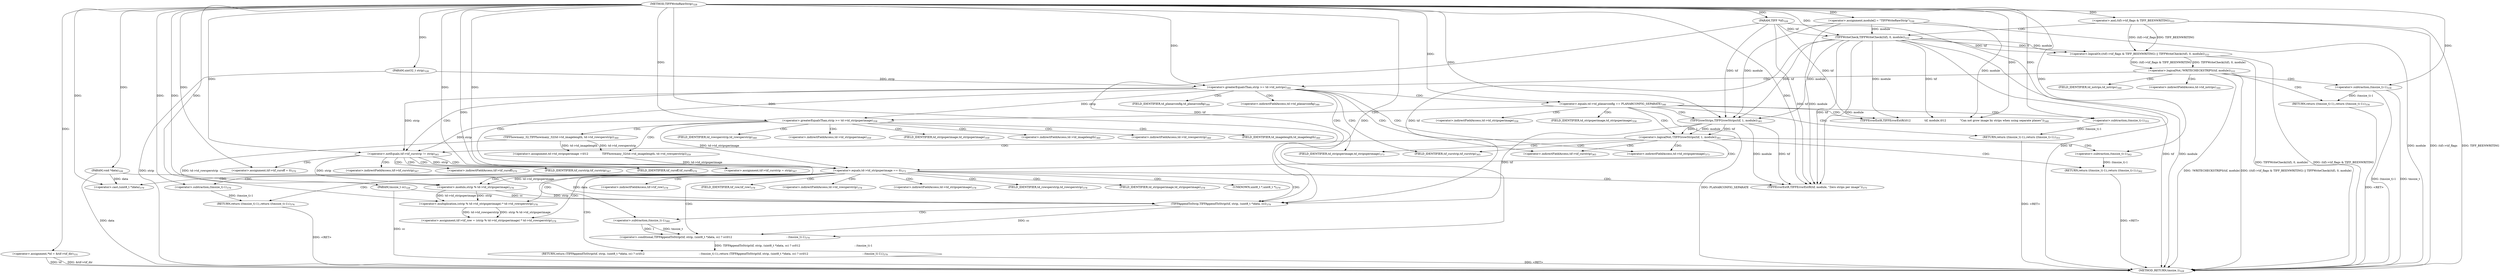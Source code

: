 digraph "TIFFWriteRawStrip" {  
"31163" [label = <(METHOD,TIFFWriteRawStrip)<SUB>328</SUB>> ]
"31306" [label = <(METHOD_RETURN,tmsize_t)<SUB>328</SUB>> ]
"31164" [label = <(PARAM,TIFF *tif)<SUB>328</SUB>> ]
"31165" [label = <(PARAM,uint32_t strip)<SUB>328</SUB>> ]
"31166" [label = <(PARAM,void *data)<SUB>328</SUB>> ]
"31167" [label = <(PARAM,tmsize_t cc)<SUB>328</SUB>> ]
"31170" [label = <(&lt;operator&gt;.assignment,module[] = &quot;TIFFWriteRawStrip&quot;)<SUB>330</SUB>> ]
"31174" [label = <(&lt;operator&gt;.assignment,*td = &amp;tif-&gt;tif_dir)<SUB>331</SUB>> ]
"31280" [label = <(&lt;operator&gt;.assignment,tif-&gt;tif_row = (strip % td-&gt;td_stripsperimage) * td-&gt;td_rowsperstrip)<SUB>378</SUB>> ]
"31293" [label = <(RETURN,return (TIFFAppendToStrip(tif, strip, (uint8_t *)data, cc) ? cc\012                                                               : (tmsize_t)-1);,return (TIFFAppendToStrip(tif, strip, (uint8_t *)data, cc) ? cc\012                                                               : (tmsize_t)-1);)<SUB>379</SUB>> ]
"31181" [label = <(&lt;operator&gt;.logicalNot,!WRITECHECKSTRIPS(tif, module))<SUB>333</SUB>> ]
"31198" [label = <(&lt;operator&gt;.greaterEqualsThan,strip &gt;= td-&gt;td_nstrips)<SUB>344</SUB>> ]
"31249" [label = <(&lt;operator&gt;.notEquals,tif-&gt;tif_curstrip != strip)<SUB>365</SUB>> ]
"31266" [label = <(&lt;operator&gt;.equals,td-&gt;td_stripsperimage == 0)<SUB>373</SUB>> ]
"31294" [label = <(&lt;operator&gt;.conditional,TIFFAppendToStrip(tif, strip, (uint8_t *)data, cc) ? cc\012                                                               : (tmsize_t)-1)<SUB>379</SUB>> ]
"31193" [label = <(RETURN,return ((tmsize_t)-1);,return ((tmsize_t)-1);)<SUB>334</SUB>> ]
"31255" [label = <(&lt;operator&gt;.assignment,tif-&gt;tif_curstrip = strip)<SUB>367</SUB>> ]
"31260" [label = <(&lt;operator&gt;.assignment,tif-&gt;tif_curoff = 0)<SUB>370</SUB>> ]
"31272" [label = <(TIFFErrorExtR,TIFFErrorExtR(tif, module, &quot;Zero strips per image&quot;))<SUB>375</SUB>> ]
"31276" [label = <(RETURN,return ((tmsize_t)-1);,return ((tmsize_t)-1);)<SUB>376</SUB>> ]
"31284" [label = <(&lt;operator&gt;.multiplication,(strip % td-&gt;td_stripsperimage) * td-&gt;td_rowsperstrip)<SUB>378</SUB>> ]
"31182" [label = <(&lt;operator&gt;.logicalOr,((tif)-&gt;tif_flags &amp; TIFF_BEENWRITING) || TIFFWriteCheck((tif), 0, module))<SUB>333</SUB>> ]
"31194" [label = <(&lt;operator&gt;.subtraction,(tmsize_t)-1)<SUB>334</SUB>> ]
"31205" [label = <(&lt;operator&gt;.equals,td-&gt;td_planarconfig == PLANARCONFIG_SEPARATE)<SUB>346</SUB>> ]
"31220" [label = <(&lt;operator&gt;.greaterEqualsThan,strip &gt;= td-&gt;td_stripsperimage)<SUB>358</SUB>> ]
"31238" [label = <(&lt;operator&gt;.logicalNot,!TIFFGrowStrips(tif, 1, module))<SUB>361</SUB>> ]
"31277" [label = <(&lt;operator&gt;.subtraction,(tmsize_t)-1)<SUB>376</SUB>> ]
"31285" [label = <(&lt;operator&gt;.modulo,strip % td-&gt;td_stripsperimage)<SUB>378</SUB>> ]
"31295" [label = <(TIFFAppendToStrip,TIFFAppendToStrip(tif, strip, (uint8_t *)data, cc))<SUB>379</SUB>> ]
"31303" [label = <(&lt;operator&gt;.subtraction,(tmsize_t)-1)<SUB>380</SUB>> ]
"31183" [label = <(&lt;operator&gt;.and,(tif)-&gt;tif_flags &amp; TIFF_BEENWRITING)<SUB>333</SUB>> ]
"31188" [label = <(TIFFWriteCheck,TIFFWriteCheck((tif), 0, module))<SUB>333</SUB>> ]
"31211" [label = <(TIFFErrorExtR,TIFFErrorExtR(\012                tif, module,\012                &quot;Can not grow image by strips when using separate planes&quot;))<SUB>348</SUB>> ]
"31215" [label = <(RETURN,return ((tmsize_t)-1);,return ((tmsize_t)-1);)<SUB>351</SUB>> ]
"31226" [label = <(&lt;operator&gt;.assignment,td-&gt;td_stripsperimage =\012                TIFFhowmany_32(td-&gt;td_imagelength, td-&gt;td_rowsperstrip))<SUB>359</SUB>> ]
"31244" [label = <(RETURN,return ((tmsize_t)-1);,return ((tmsize_t)-1);)<SUB>362</SUB>> ]
"31298" [label = <(&lt;operator&gt;.cast,(uint8_t *)data)<SUB>379</SUB>> ]
"31216" [label = <(&lt;operator&gt;.subtraction,(tmsize_t)-1)<SUB>351</SUB>> ]
"31239" [label = <(TIFFGrowStrips,TIFFGrowStrips(tif, 1, module))<SUB>361</SUB>> ]
"31245" [label = <(&lt;operator&gt;.subtraction,(tmsize_t)-1)<SUB>362</SUB>> ]
"31230" [label = <(TIFFhowmany_32,TIFFhowmany_32(td-&gt;td_imagelength, td-&gt;td_rowsperstrip))<SUB>360</SUB>> ]
"31281" [label = <(&lt;operator&gt;.indirectFieldAccess,tif-&gt;tif_row)<SUB>378</SUB>> ]
"31200" [label = <(&lt;operator&gt;.indirectFieldAccess,td-&gt;td_nstrips)<SUB>344</SUB>> ]
"31250" [label = <(&lt;operator&gt;.indirectFieldAccess,tif-&gt;tif_curstrip)<SUB>365</SUB>> ]
"31267" [label = <(&lt;operator&gt;.indirectFieldAccess,td-&gt;td_stripsperimage)<SUB>373</SUB>> ]
"31283" [label = <(FIELD_IDENTIFIER,tif_row,tif_row)<SUB>378</SUB>> ]
"31290" [label = <(&lt;operator&gt;.indirectFieldAccess,td-&gt;td_rowsperstrip)<SUB>378</SUB>> ]
"31202" [label = <(FIELD_IDENTIFIER,td_nstrips,td_nstrips)<SUB>344</SUB>> ]
"31252" [label = <(FIELD_IDENTIFIER,tif_curstrip,tif_curstrip)<SUB>365</SUB>> ]
"31256" [label = <(&lt;operator&gt;.indirectFieldAccess,tif-&gt;tif_curstrip)<SUB>367</SUB>> ]
"31261" [label = <(&lt;operator&gt;.indirectFieldAccess,tif-&gt;tif_curoff)<SUB>370</SUB>> ]
"31269" [label = <(FIELD_IDENTIFIER,td_stripsperimage,td_stripsperimage)<SUB>373</SUB>> ]
"31287" [label = <(&lt;operator&gt;.indirectFieldAccess,td-&gt;td_stripsperimage)<SUB>378</SUB>> ]
"31292" [label = <(FIELD_IDENTIFIER,td_rowsperstrip,td_rowsperstrip)<SUB>378</SUB>> ]
"31206" [label = <(&lt;operator&gt;.indirectFieldAccess,td-&gt;td_planarconfig)<SUB>346</SUB>> ]
"31222" [label = <(&lt;operator&gt;.indirectFieldAccess,td-&gt;td_stripsperimage)<SUB>358</SUB>> ]
"31258" [label = <(FIELD_IDENTIFIER,tif_curstrip,tif_curstrip)<SUB>367</SUB>> ]
"31263" [label = <(FIELD_IDENTIFIER,tif_curoff,tif_curoff)<SUB>370</SUB>> ]
"31289" [label = <(FIELD_IDENTIFIER,td_stripsperimage,td_stripsperimage)<SUB>378</SUB>> ]
"31299" [label = <(UNKNOWN,uint8_t *,uint8_t *)<SUB>379</SUB>> ]
"31208" [label = <(FIELD_IDENTIFIER,td_planarconfig,td_planarconfig)<SUB>346</SUB>> ]
"31224" [label = <(FIELD_IDENTIFIER,td_stripsperimage,td_stripsperimage)<SUB>358</SUB>> ]
"31227" [label = <(&lt;operator&gt;.indirectFieldAccess,td-&gt;td_stripsperimage)<SUB>359</SUB>> ]
"31229" [label = <(FIELD_IDENTIFIER,td_stripsperimage,td_stripsperimage)<SUB>359</SUB>> ]
"31231" [label = <(&lt;operator&gt;.indirectFieldAccess,td-&gt;td_imagelength)<SUB>360</SUB>> ]
"31234" [label = <(&lt;operator&gt;.indirectFieldAccess,td-&gt;td_rowsperstrip)<SUB>360</SUB>> ]
"31233" [label = <(FIELD_IDENTIFIER,td_imagelength,td_imagelength)<SUB>360</SUB>> ]
"31236" [label = <(FIELD_IDENTIFIER,td_rowsperstrip,td_rowsperstrip)<SUB>360</SUB>> ]
  "31276" -> "31306"  [ label = "DDG: &lt;RET&gt;"] 
  "31193" -> "31306"  [ label = "DDG: &lt;RET&gt;"] 
  "31293" -> "31306"  [ label = "DDG: &lt;RET&gt;"] 
  "31244" -> "31306"  [ label = "DDG: &lt;RET&gt;"] 
  "31215" -> "31306"  [ label = "DDG: &lt;RET&gt;"] 
  "31164" -> "31306"  [ label = "DDG: tif"] 
  "31165" -> "31306"  [ label = "DDG: strip"] 
  "31166" -> "31306"  [ label = "DDG: data"] 
  "31167" -> "31306"  [ label = "DDG: cc"] 
  "31170" -> "31306"  [ label = "DDG: module"] 
  "31174" -> "31306"  [ label = "DDG: td"] 
  "31174" -> "31306"  [ label = "DDG: &amp;tif-&gt;tif_dir"] 
  "31183" -> "31306"  [ label = "DDG: (tif)-&gt;tif_flags"] 
  "31182" -> "31306"  [ label = "DDG: (tif)-&gt;tif_flags &amp; TIFF_BEENWRITING"] 
  "31188" -> "31306"  [ label = "DDG: tif"] 
  "31188" -> "31306"  [ label = "DDG: module"] 
  "31182" -> "31306"  [ label = "DDG: TIFFWriteCheck((tif), 0, module)"] 
  "31181" -> "31306"  [ label = "DDG: ((tif)-&gt;tif_flags &amp; TIFF_BEENWRITING) || TIFFWriteCheck((tif), 0, module)"] 
  "31181" -> "31306"  [ label = "DDG: !WRITECHECKSTRIPS(tif, module)"] 
  "31194" -> "31306"  [ label = "DDG: tmsize_t"] 
  "31194" -> "31306"  [ label = "DDG: (tmsize_t)-1"] 
  "31205" -> "31306"  [ label = "DDG: PLANARCONFIG_SEPARATE"] 
  "31183" -> "31306"  [ label = "DDG: TIFF_BEENWRITING"] 
  "31163" -> "31164"  [ label = "DDG: "] 
  "31163" -> "31165"  [ label = "DDG: "] 
  "31163" -> "31166"  [ label = "DDG: "] 
  "31163" -> "31167"  [ label = "DDG: "] 
  "31163" -> "31170"  [ label = "DDG: "] 
  "31284" -> "31280"  [ label = "DDG: strip % td-&gt;td_stripsperimage"] 
  "31284" -> "31280"  [ label = "DDG: td-&gt;td_rowsperstrip"] 
  "31294" -> "31293"  [ label = "DDG: TIFFAppendToStrip(tif, strip, (uint8_t *)data, cc) ? cc\012                                                               : (tmsize_t)-1"] 
  "31163" -> "31174"  [ label = "DDG: "] 
  "31295" -> "31294"  [ label = "DDG: cc"] 
  "31163" -> "31294"  [ label = "DDG: "] 
  "31303" -> "31294"  [ label = "DDG: tmsize_t"] 
  "31303" -> "31294"  [ label = "DDG: 1"] 
  "31182" -> "31181"  [ label = "DDG: (tif)-&gt;tif_flags &amp; TIFF_BEENWRITING"] 
  "31182" -> "31181"  [ label = "DDG: TIFFWriteCheck((tif), 0, module)"] 
  "31194" -> "31193"  [ label = "DDG: (tmsize_t)-1"] 
  "31165" -> "31198"  [ label = "DDG: strip"] 
  "31163" -> "31198"  [ label = "DDG: "] 
  "31198" -> "31249"  [ label = "DDG: strip"] 
  "31220" -> "31249"  [ label = "DDG: strip"] 
  "31163" -> "31249"  [ label = "DDG: "] 
  "31249" -> "31255"  [ label = "DDG: strip"] 
  "31163" -> "31255"  [ label = "DDG: "] 
  "31163" -> "31260"  [ label = "DDG: "] 
  "31220" -> "31266"  [ label = "DDG: td-&gt;td_stripsperimage"] 
  "31226" -> "31266"  [ label = "DDG: td-&gt;td_stripsperimage"] 
  "31163" -> "31266"  [ label = "DDG: "] 
  "31277" -> "31276"  [ label = "DDG: (tmsize_t)-1"] 
  "31285" -> "31284"  [ label = "DDG: strip"] 
  "31285" -> "31284"  [ label = "DDG: td-&gt;td_stripsperimage"] 
  "31230" -> "31284"  [ label = "DDG: td-&gt;td_rowsperstrip"] 
  "31183" -> "31182"  [ label = "DDG: (tif)-&gt;tif_flags"] 
  "31183" -> "31182"  [ label = "DDG: TIFF_BEENWRITING"] 
  "31188" -> "31182"  [ label = "DDG: tif"] 
  "31188" -> "31182"  [ label = "DDG: 0"] 
  "31188" -> "31182"  [ label = "DDG: module"] 
  "31188" -> "31272"  [ label = "DDG: tif"] 
  "31239" -> "31272"  [ label = "DDG: tif"] 
  "31164" -> "31272"  [ label = "DDG: tif"] 
  "31163" -> "31272"  [ label = "DDG: "] 
  "31170" -> "31272"  [ label = "DDG: module"] 
  "31188" -> "31272"  [ label = "DDG: module"] 
  "31239" -> "31272"  [ label = "DDG: module"] 
  "31249" -> "31285"  [ label = "DDG: strip"] 
  "31163" -> "31285"  [ label = "DDG: "] 
  "31266" -> "31285"  [ label = "DDG: td-&gt;td_stripsperimage"] 
  "31188" -> "31295"  [ label = "DDG: tif"] 
  "31239" -> "31295"  [ label = "DDG: tif"] 
  "31164" -> "31295"  [ label = "DDG: tif"] 
  "31163" -> "31295"  [ label = "DDG: "] 
  "31285" -> "31295"  [ label = "DDG: strip"] 
  "31166" -> "31295"  [ label = "DDG: data"] 
  "31167" -> "31295"  [ label = "DDG: cc"] 
  "31163" -> "31303"  [ label = "DDG: "] 
  "31163" -> "31183"  [ label = "DDG: "] 
  "31164" -> "31188"  [ label = "DDG: tif"] 
  "31163" -> "31188"  [ label = "DDG: "] 
  "31170" -> "31188"  [ label = "DDG: module"] 
  "31163" -> "31194"  [ label = "DDG: "] 
  "31163" -> "31205"  [ label = "DDG: "] 
  "31216" -> "31215"  [ label = "DDG: (tmsize_t)-1"] 
  "31198" -> "31220"  [ label = "DDG: strip"] 
  "31163" -> "31220"  [ label = "DDG: "] 
  "31230" -> "31226"  [ label = "DDG: td-&gt;td_imagelength"] 
  "31230" -> "31226"  [ label = "DDG: td-&gt;td_rowsperstrip"] 
  "31239" -> "31238"  [ label = "DDG: tif"] 
  "31239" -> "31238"  [ label = "DDG: 1"] 
  "31239" -> "31238"  [ label = "DDG: module"] 
  "31245" -> "31244"  [ label = "DDG: (tmsize_t)-1"] 
  "31163" -> "31277"  [ label = "DDG: "] 
  "31166" -> "31298"  [ label = "DDG: data"] 
  "31163" -> "31298"  [ label = "DDG: "] 
  "31188" -> "31211"  [ label = "DDG: tif"] 
  "31164" -> "31211"  [ label = "DDG: tif"] 
  "31163" -> "31211"  [ label = "DDG: "] 
  "31170" -> "31211"  [ label = "DDG: module"] 
  "31188" -> "31211"  [ label = "DDG: module"] 
  "31188" -> "31239"  [ label = "DDG: tif"] 
  "31164" -> "31239"  [ label = "DDG: tif"] 
  "31163" -> "31239"  [ label = "DDG: "] 
  "31170" -> "31239"  [ label = "DDG: module"] 
  "31188" -> "31239"  [ label = "DDG: module"] 
  "31163" -> "31216"  [ label = "DDG: "] 
  "31163" -> "31245"  [ label = "DDG: "] 
  "31181" -> "31193"  [ label = "CDG: "] 
  "31181" -> "31202"  [ label = "CDG: "] 
  "31181" -> "31194"  [ label = "CDG: "] 
  "31181" -> "31200"  [ label = "CDG: "] 
  "31181" -> "31198"  [ label = "CDG: "] 
  "31198" -> "31249"  [ label = "CDG: "] 
  "31198" -> "31252"  [ label = "CDG: "] 
  "31198" -> "31269"  [ label = "CDG: "] 
  "31198" -> "31208"  [ label = "CDG: "] 
  "31198" -> "31206"  [ label = "CDG: "] 
  "31198" -> "31266"  [ label = "CDG: "] 
  "31198" -> "31250"  [ label = "CDG: "] 
  "31198" -> "31267"  [ label = "CDG: "] 
  "31198" -> "31205"  [ label = "CDG: "] 
  "31249" -> "31256"  [ label = "CDG: "] 
  "31249" -> "31263"  [ label = "CDG: "] 
  "31249" -> "31255"  [ label = "CDG: "] 
  "31249" -> "31258"  [ label = "CDG: "] 
  "31249" -> "31261"  [ label = "CDG: "] 
  "31249" -> "31260"  [ label = "CDG: "] 
  "31266" -> "31287"  [ label = "CDG: "] 
  "31266" -> "31285"  [ label = "CDG: "] 
  "31266" -> "31272"  [ label = "CDG: "] 
  "31266" -> "31293"  [ label = "CDG: "] 
  "31266" -> "31290"  [ label = "CDG: "] 
  "31266" -> "31295"  [ label = "CDG: "] 
  "31266" -> "31281"  [ label = "CDG: "] 
  "31266" -> "31292"  [ label = "CDG: "] 
  "31266" -> "31284"  [ label = "CDG: "] 
  "31266" -> "31277"  [ label = "CDG: "] 
  "31266" -> "31280"  [ label = "CDG: "] 
  "31266" -> "31294"  [ label = "CDG: "] 
  "31266" -> "31299"  [ label = "CDG: "] 
  "31266" -> "31283"  [ label = "CDG: "] 
  "31266" -> "31276"  [ label = "CDG: "] 
  "31266" -> "31289"  [ label = "CDG: "] 
  "31266" -> "31298"  [ label = "CDG: "] 
  "31295" -> "31303"  [ label = "CDG: "] 
  "31183" -> "31188"  [ label = "CDG: "] 
  "31205" -> "31211"  [ label = "CDG: "] 
  "31205" -> "31224"  [ label = "CDG: "] 
  "31205" -> "31222"  [ label = "CDG: "] 
  "31205" -> "31220"  [ label = "CDG: "] 
  "31205" -> "31239"  [ label = "CDG: "] 
  "31205" -> "31215"  [ label = "CDG: "] 
  "31205" -> "31238"  [ label = "CDG: "] 
  "31205" -> "31216"  [ label = "CDG: "] 
  "31220" -> "31227"  [ label = "CDG: "] 
  "31220" -> "31230"  [ label = "CDG: "] 
  "31220" -> "31233"  [ label = "CDG: "] 
  "31220" -> "31236"  [ label = "CDG: "] 
  "31220" -> "31229"  [ label = "CDG: "] 
  "31220" -> "31231"  [ label = "CDG: "] 
  "31220" -> "31234"  [ label = "CDG: "] 
  "31220" -> "31226"  [ label = "CDG: "] 
  "31238" -> "31249"  [ label = "CDG: "] 
  "31238" -> "31245"  [ label = "CDG: "] 
  "31238" -> "31252"  [ label = "CDG: "] 
  "31238" -> "31269"  [ label = "CDG: "] 
  "31238" -> "31244"  [ label = "CDG: "] 
  "31238" -> "31266"  [ label = "CDG: "] 
  "31238" -> "31250"  [ label = "CDG: "] 
  "31238" -> "31267"  [ label = "CDG: "] 
}
